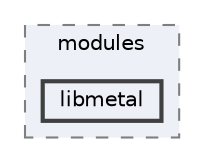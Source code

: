 digraph "build/modules/libmetal"
{
 // LATEX_PDF_SIZE
  bgcolor="transparent";
  edge [fontname=Helvetica,fontsize=10,labelfontname=Helvetica,labelfontsize=10];
  node [fontname=Helvetica,fontsize=10,shape=box,height=0.2,width=0.4];
  compound=true
  subgraph clusterdir_587cd7e785de0867f5b3392122b4ea11 {
    graph [ bgcolor="#edf0f7", pencolor="grey50", label="modules", fontname=Helvetica,fontsize=10 style="filled,dashed", URL="dir_587cd7e785de0867f5b3392122b4ea11.html",tooltip=""]
  dir_7527defc9bc7ce2c532e81470b9fd12e [label="libmetal", fillcolor="#edf0f7", color="grey25", style="filled,bold", URL="dir_7527defc9bc7ce2c532e81470b9fd12e.html",tooltip=""];
  }
}
